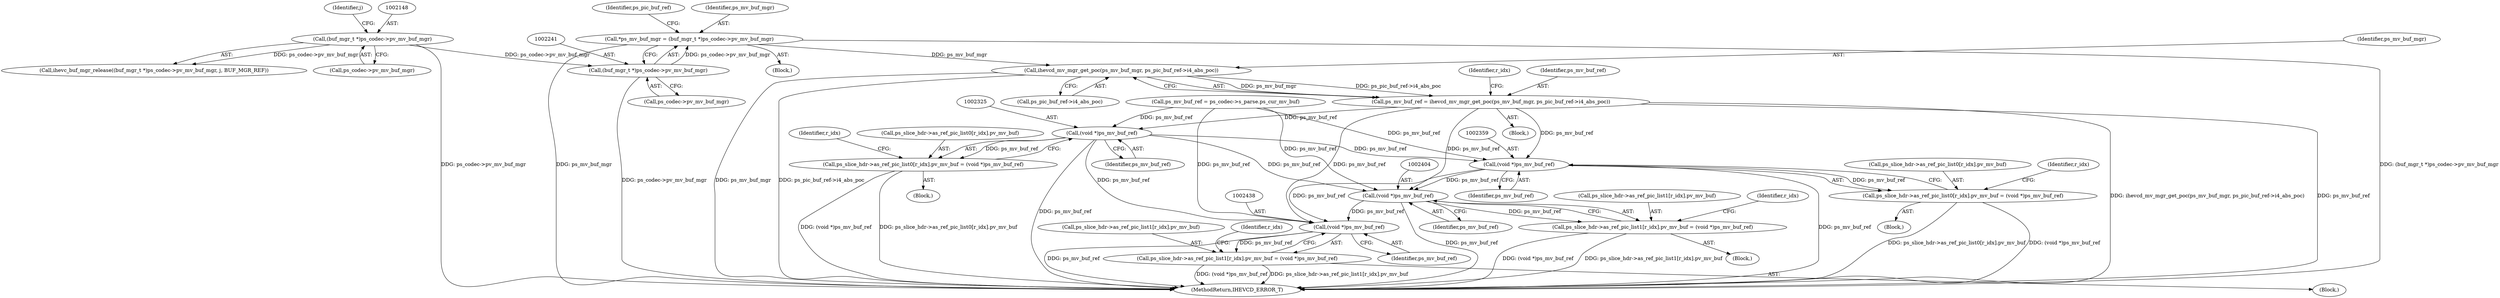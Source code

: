 digraph "0_Android_7c9be319a279654e55a6d757265f88c61a16a4d5@pointer" {
"1002277" [label="(Call,ihevcd_mv_mgr_get_poc(ps_mv_buf_mgr, ps_pic_buf_ref->i4_abs_poc))"];
"1002238" [label="(Call,*ps_mv_buf_mgr = (buf_mgr_t *)ps_codec->pv_mv_buf_mgr)"];
"1002240" [label="(Call,(buf_mgr_t *)ps_codec->pv_mv_buf_mgr)"];
"1002147" [label="(Call,(buf_mgr_t *)ps_codec->pv_mv_buf_mgr)"];
"1002275" [label="(Call,ps_mv_buf_ref = ihevcd_mv_mgr_get_poc(ps_mv_buf_mgr, ps_pic_buf_ref->i4_abs_poc))"];
"1002324" [label="(Call,(void *)ps_mv_buf_ref)"];
"1002316" [label="(Call,ps_slice_hdr->as_ref_pic_list0[r_idx].pv_mv_buf = (void *)ps_mv_buf_ref)"];
"1002358" [label="(Call,(void *)ps_mv_buf_ref)"];
"1002350" [label="(Call,ps_slice_hdr->as_ref_pic_list0[r_idx].pv_mv_buf = (void *)ps_mv_buf_ref)"];
"1002403" [label="(Call,(void *)ps_mv_buf_ref)"];
"1002395" [label="(Call,ps_slice_hdr->as_ref_pic_list1[r_idx].pv_mv_buf = (void *)ps_mv_buf_ref)"];
"1002437" [label="(Call,(void *)ps_mv_buf_ref)"];
"1002429" [label="(Call,ps_slice_hdr->as_ref_pic_list1[r_idx].pv_mv_buf = (void *)ps_mv_buf_ref)"];
"1002146" [label="(Call,ihevc_buf_mgr_release((buf_mgr_t *)ps_codec->pv_mv_buf_mgr, j, BUF_MGR_REF))"];
"1002395" [label="(Call,ps_slice_hdr->as_ref_pic_list1[r_idx].pv_mv_buf = (void *)ps_mv_buf_ref)"];
"1002266" [label="(Call,ps_mv_buf_ref = ps_codec->s_parse.ps_cur_mv_buf)"];
"1002405" [label="(Identifier,ps_mv_buf_ref)"];
"1002351" [label="(Call,ps_slice_hdr->as_ref_pic_list0[r_idx].pv_mv_buf)"];
"1002284" [label="(Identifier,r_idx)"];
"1002403" [label="(Call,(void *)ps_mv_buf_ref)"];
"1002437" [label="(Call,(void *)ps_mv_buf_ref)"];
"1002246" [label="(Identifier,ps_pic_buf_ref)"];
"1002383" [label="(Block,)"];
"1002275" [label="(Call,ps_mv_buf_ref = ihevcd_mv_mgr_get_poc(ps_mv_buf_mgr, ps_pic_buf_ref->i4_abs_poc))"];
"1002317" [label="(Call,ps_slice_hdr->as_ref_pic_list0[r_idx].pv_mv_buf)"];
"1002417" [label="(Block,)"];
"1002242" [label="(Call,ps_codec->pv_mv_buf_mgr)"];
"1002278" [label="(Identifier,ps_mv_buf_mgr)"];
"1002326" [label="(Identifier,ps_mv_buf_ref)"];
"1002350" [label="(Call,ps_slice_hdr->as_ref_pic_list0[r_idx].pv_mv_buf = (void *)ps_mv_buf_ref)"];
"1002279" [label="(Call,ps_pic_buf_ref->i4_abs_poc)"];
"1002240" [label="(Call,(buf_mgr_t *)ps_codec->pv_mv_buf_mgr)"];
"1002225" [label="(Block,)"];
"1002292" [label="(Identifier,r_idx)"];
"1002304" [label="(Block,)"];
"1002324" [label="(Call,(void *)ps_mv_buf_ref)"];
"1002360" [label="(Identifier,ps_mv_buf_ref)"];
"1002238" [label="(Call,*ps_mv_buf_mgr = (buf_mgr_t *)ps_codec->pv_mv_buf_mgr)"];
"1002316" [label="(Call,ps_slice_hdr->as_ref_pic_list0[r_idx].pv_mv_buf = (void *)ps_mv_buf_ref)"];
"1002416" [label="(Identifier,r_idx)"];
"1002661" [label="(MethodReturn,IHEVCD_ERROR_T)"];
"1002430" [label="(Call,ps_slice_hdr->as_ref_pic_list1[r_idx].pv_mv_buf)"];
"1002338" [label="(Block,)"];
"1002429" [label="(Call,ps_slice_hdr->as_ref_pic_list1[r_idx].pv_mv_buf = (void *)ps_mv_buf_ref)"];
"1002439" [label="(Identifier,ps_mv_buf_ref)"];
"1002152" [label="(Identifier,j)"];
"1002147" [label="(Call,(buf_mgr_t *)ps_codec->pv_mv_buf_mgr)"];
"1002239" [label="(Identifier,ps_mv_buf_mgr)"];
"1002337" [label="(Identifier,r_idx)"];
"1002371" [label="(Identifier,r_idx)"];
"1002358" [label="(Call,(void *)ps_mv_buf_ref)"];
"1002276" [label="(Identifier,ps_mv_buf_ref)"];
"1002277" [label="(Call,ihevcd_mv_mgr_get_poc(ps_mv_buf_mgr, ps_pic_buf_ref->i4_abs_poc))"];
"1002274" [label="(Block,)"];
"1002396" [label="(Call,ps_slice_hdr->as_ref_pic_list1[r_idx].pv_mv_buf)"];
"1002149" [label="(Call,ps_codec->pv_mv_buf_mgr)"];
"1002277" -> "1002275"  [label="AST: "];
"1002277" -> "1002279"  [label="CFG: "];
"1002278" -> "1002277"  [label="AST: "];
"1002279" -> "1002277"  [label="AST: "];
"1002275" -> "1002277"  [label="CFG: "];
"1002277" -> "1002661"  [label="DDG: ps_mv_buf_mgr"];
"1002277" -> "1002661"  [label="DDG: ps_pic_buf_ref->i4_abs_poc"];
"1002277" -> "1002275"  [label="DDG: ps_mv_buf_mgr"];
"1002277" -> "1002275"  [label="DDG: ps_pic_buf_ref->i4_abs_poc"];
"1002238" -> "1002277"  [label="DDG: ps_mv_buf_mgr"];
"1002238" -> "1002225"  [label="AST: "];
"1002238" -> "1002240"  [label="CFG: "];
"1002239" -> "1002238"  [label="AST: "];
"1002240" -> "1002238"  [label="AST: "];
"1002246" -> "1002238"  [label="CFG: "];
"1002238" -> "1002661"  [label="DDG: (buf_mgr_t *)ps_codec->pv_mv_buf_mgr"];
"1002238" -> "1002661"  [label="DDG: ps_mv_buf_mgr"];
"1002240" -> "1002238"  [label="DDG: ps_codec->pv_mv_buf_mgr"];
"1002240" -> "1002242"  [label="CFG: "];
"1002241" -> "1002240"  [label="AST: "];
"1002242" -> "1002240"  [label="AST: "];
"1002240" -> "1002661"  [label="DDG: ps_codec->pv_mv_buf_mgr"];
"1002147" -> "1002240"  [label="DDG: ps_codec->pv_mv_buf_mgr"];
"1002147" -> "1002146"  [label="AST: "];
"1002147" -> "1002149"  [label="CFG: "];
"1002148" -> "1002147"  [label="AST: "];
"1002149" -> "1002147"  [label="AST: "];
"1002152" -> "1002147"  [label="CFG: "];
"1002147" -> "1002661"  [label="DDG: ps_codec->pv_mv_buf_mgr"];
"1002147" -> "1002146"  [label="DDG: ps_codec->pv_mv_buf_mgr"];
"1002275" -> "1002274"  [label="AST: "];
"1002276" -> "1002275"  [label="AST: "];
"1002284" -> "1002275"  [label="CFG: "];
"1002275" -> "1002661"  [label="DDG: ihevcd_mv_mgr_get_poc(ps_mv_buf_mgr, ps_pic_buf_ref->i4_abs_poc)"];
"1002275" -> "1002661"  [label="DDG: ps_mv_buf_ref"];
"1002275" -> "1002324"  [label="DDG: ps_mv_buf_ref"];
"1002275" -> "1002358"  [label="DDG: ps_mv_buf_ref"];
"1002275" -> "1002403"  [label="DDG: ps_mv_buf_ref"];
"1002275" -> "1002437"  [label="DDG: ps_mv_buf_ref"];
"1002324" -> "1002316"  [label="AST: "];
"1002324" -> "1002326"  [label="CFG: "];
"1002325" -> "1002324"  [label="AST: "];
"1002326" -> "1002324"  [label="AST: "];
"1002316" -> "1002324"  [label="CFG: "];
"1002324" -> "1002661"  [label="DDG: ps_mv_buf_ref"];
"1002324" -> "1002316"  [label="DDG: ps_mv_buf_ref"];
"1002266" -> "1002324"  [label="DDG: ps_mv_buf_ref"];
"1002324" -> "1002358"  [label="DDG: ps_mv_buf_ref"];
"1002324" -> "1002403"  [label="DDG: ps_mv_buf_ref"];
"1002324" -> "1002437"  [label="DDG: ps_mv_buf_ref"];
"1002316" -> "1002304"  [label="AST: "];
"1002317" -> "1002316"  [label="AST: "];
"1002292" -> "1002316"  [label="CFG: "];
"1002316" -> "1002661"  [label="DDG: (void *)ps_mv_buf_ref"];
"1002316" -> "1002661"  [label="DDG: ps_slice_hdr->as_ref_pic_list0[r_idx].pv_mv_buf"];
"1002358" -> "1002350"  [label="AST: "];
"1002358" -> "1002360"  [label="CFG: "];
"1002359" -> "1002358"  [label="AST: "];
"1002360" -> "1002358"  [label="AST: "];
"1002350" -> "1002358"  [label="CFG: "];
"1002358" -> "1002661"  [label="DDG: ps_mv_buf_ref"];
"1002358" -> "1002350"  [label="DDG: ps_mv_buf_ref"];
"1002266" -> "1002358"  [label="DDG: ps_mv_buf_ref"];
"1002358" -> "1002403"  [label="DDG: ps_mv_buf_ref"];
"1002358" -> "1002437"  [label="DDG: ps_mv_buf_ref"];
"1002350" -> "1002338"  [label="AST: "];
"1002351" -> "1002350"  [label="AST: "];
"1002337" -> "1002350"  [label="CFG: "];
"1002350" -> "1002661"  [label="DDG: ps_slice_hdr->as_ref_pic_list0[r_idx].pv_mv_buf"];
"1002350" -> "1002661"  [label="DDG: (void *)ps_mv_buf_ref"];
"1002403" -> "1002395"  [label="AST: "];
"1002403" -> "1002405"  [label="CFG: "];
"1002404" -> "1002403"  [label="AST: "];
"1002405" -> "1002403"  [label="AST: "];
"1002395" -> "1002403"  [label="CFG: "];
"1002403" -> "1002661"  [label="DDG: ps_mv_buf_ref"];
"1002403" -> "1002395"  [label="DDG: ps_mv_buf_ref"];
"1002266" -> "1002403"  [label="DDG: ps_mv_buf_ref"];
"1002403" -> "1002437"  [label="DDG: ps_mv_buf_ref"];
"1002395" -> "1002383"  [label="AST: "];
"1002396" -> "1002395"  [label="AST: "];
"1002371" -> "1002395"  [label="CFG: "];
"1002395" -> "1002661"  [label="DDG: (void *)ps_mv_buf_ref"];
"1002395" -> "1002661"  [label="DDG: ps_slice_hdr->as_ref_pic_list1[r_idx].pv_mv_buf"];
"1002437" -> "1002429"  [label="AST: "];
"1002437" -> "1002439"  [label="CFG: "];
"1002438" -> "1002437"  [label="AST: "];
"1002439" -> "1002437"  [label="AST: "];
"1002429" -> "1002437"  [label="CFG: "];
"1002437" -> "1002661"  [label="DDG: ps_mv_buf_ref"];
"1002437" -> "1002429"  [label="DDG: ps_mv_buf_ref"];
"1002266" -> "1002437"  [label="DDG: ps_mv_buf_ref"];
"1002429" -> "1002417"  [label="AST: "];
"1002430" -> "1002429"  [label="AST: "];
"1002416" -> "1002429"  [label="CFG: "];
"1002429" -> "1002661"  [label="DDG: ps_slice_hdr->as_ref_pic_list1[r_idx].pv_mv_buf"];
"1002429" -> "1002661"  [label="DDG: (void *)ps_mv_buf_ref"];
}

